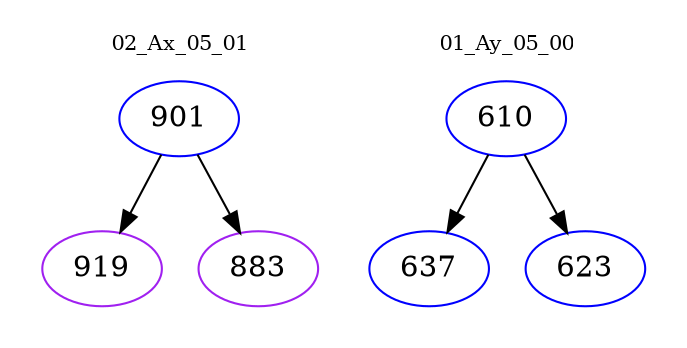 digraph{
subgraph cluster_0 {
color = white
label = "02_Ax_05_01";
fontsize=10;
T0_901 [label="901", color="blue"]
T0_901 -> T0_919 [color="black"]
T0_919 [label="919", color="purple"]
T0_901 -> T0_883 [color="black"]
T0_883 [label="883", color="purple"]
}
subgraph cluster_1 {
color = white
label = "01_Ay_05_00";
fontsize=10;
T1_610 [label="610", color="blue"]
T1_610 -> T1_637 [color="black"]
T1_637 [label="637", color="blue"]
T1_610 -> T1_623 [color="black"]
T1_623 [label="623", color="blue"]
}
}
